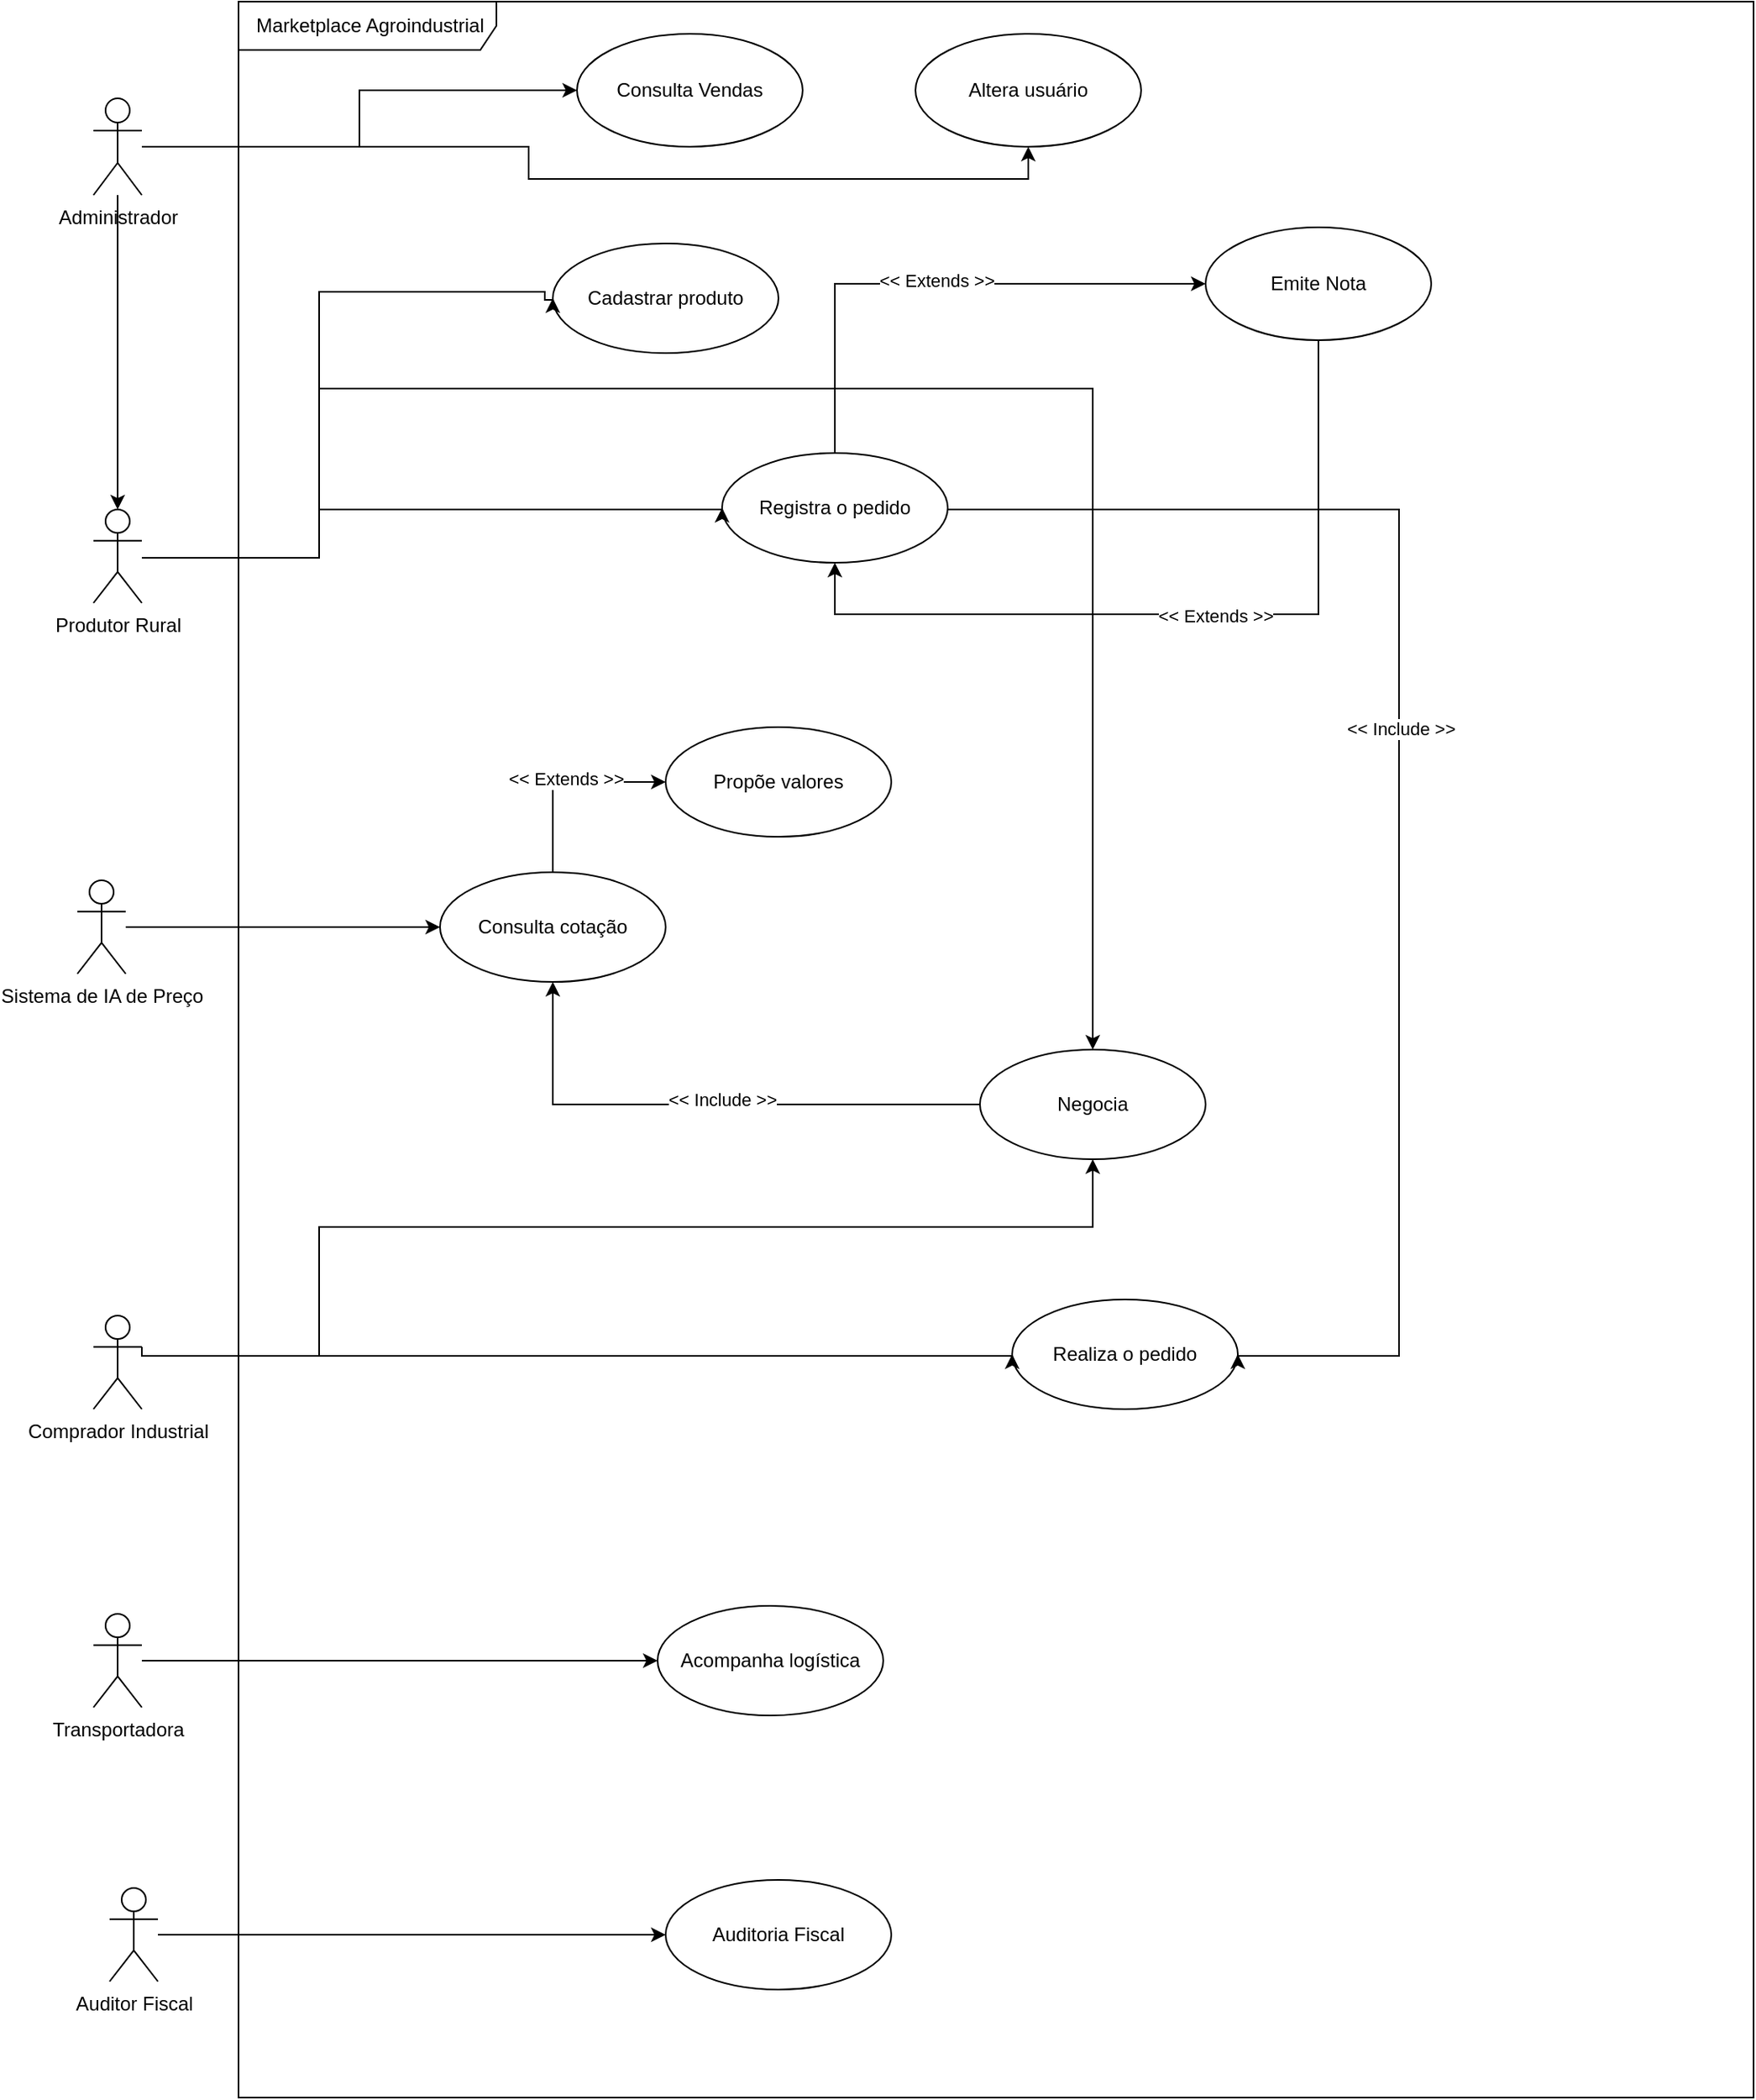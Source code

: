 <mxfile version="27.0.9">
  <diagram name="Page-1" id="98fTGKxyj-8AHJU92eOd">
    <mxGraphModel dx="1319" dy="2855" grid="1" gridSize="10" guides="1" tooltips="1" connect="1" arrows="1" fold="1" page="1" pageScale="1" pageWidth="850" pageHeight="1100" math="0" shadow="0">
      <root>
        <mxCell id="0" />
        <mxCell id="1" parent="0" />
        <mxCell id="Tfgkb5m6mbBWtJtG2ORI-1" value="&lt;div&gt;&amp;nbsp;Marketplace Agroindustrial&lt;/div&gt;" style="shape=umlFrame;whiteSpace=wrap;html=1;pointerEvents=0;recursiveResize=0;container=1;collapsible=0;width=160;" vertex="1" parent="1">
          <mxGeometry x="170" y="-1350" width="940" height="1300" as="geometry" />
        </mxCell>
        <mxCell id="Tfgkb5m6mbBWtJtG2ORI-53" value="Emite Nota" style="ellipse;whiteSpace=wrap;html=1;" vertex="1" parent="Tfgkb5m6mbBWtJtG2ORI-1">
          <mxGeometry x="600" y="140" width="140" height="70" as="geometry" />
        </mxCell>
        <mxCell id="Tfgkb5m6mbBWtJtG2ORI-10" value="&lt;div&gt;Cadastrar produto&lt;/div&gt;" style="ellipse;whiteSpace=wrap;html=1;" vertex="1" parent="Tfgkb5m6mbBWtJtG2ORI-1">
          <mxGeometry x="195" y="150" width="140" height="68" as="geometry" />
        </mxCell>
        <mxCell id="Tfgkb5m6mbBWtJtG2ORI-36" style="rounded=0;orthogonalLoop=1;jettySize=auto;html=1;entryX=0;entryY=0.5;entryDx=0;entryDy=0;edgeStyle=orthogonalEdgeStyle;" edge="1" parent="Tfgkb5m6mbBWtJtG2ORI-1" source="Tfgkb5m6mbBWtJtG2ORI-12" target="Tfgkb5m6mbBWtJtG2ORI-28">
          <mxGeometry relative="1" as="geometry">
            <mxPoint x="350" y="440" as="targetPoint" />
          </mxGeometry>
        </mxCell>
        <mxCell id="Tfgkb5m6mbBWtJtG2ORI-37" value="&lt;div&gt;&amp;lt;&amp;lt; Extends &amp;gt;&amp;gt;&lt;/div&gt;" style="edgeLabel;html=1;align=center;verticalAlign=middle;resizable=0;points=[];" vertex="1" connectable="0" parent="Tfgkb5m6mbBWtJtG2ORI-36">
          <mxGeometry x="0.019" y="2" relative="1" as="geometry">
            <mxPoint as="offset" />
          </mxGeometry>
        </mxCell>
        <mxCell id="Tfgkb5m6mbBWtJtG2ORI-12" value="Consulta cotação" style="ellipse;whiteSpace=wrap;html=1;" vertex="1" parent="Tfgkb5m6mbBWtJtG2ORI-1">
          <mxGeometry x="125" y="540" width="140" height="68" as="geometry" />
        </mxCell>
        <mxCell id="Tfgkb5m6mbBWtJtG2ORI-28" value="Propõe valores" style="ellipse;whiteSpace=wrap;html=1;" vertex="1" parent="Tfgkb5m6mbBWtJtG2ORI-1">
          <mxGeometry x="265" y="450" width="140" height="68" as="geometry" />
        </mxCell>
        <mxCell id="Tfgkb5m6mbBWtJtG2ORI-33" style="rounded=0;orthogonalLoop=1;jettySize=auto;html=1;entryX=0.5;entryY=1;entryDx=0;entryDy=0;exitX=0;exitY=0.5;exitDx=0;exitDy=0;edgeStyle=orthogonalEdgeStyle;" edge="1" parent="Tfgkb5m6mbBWtJtG2ORI-1" source="Tfgkb5m6mbBWtJtG2ORI-30" target="Tfgkb5m6mbBWtJtG2ORI-12">
          <mxGeometry relative="1" as="geometry" />
        </mxCell>
        <mxCell id="Tfgkb5m6mbBWtJtG2ORI-34" value="&amp;lt;&amp;lt; Include &amp;gt;&amp;gt;" style="edgeLabel;html=1;align=center;verticalAlign=middle;resizable=0;points=[];" vertex="1" connectable="0" parent="Tfgkb5m6mbBWtJtG2ORI-33">
          <mxGeometry x="-0.059" y="-4" relative="1" as="geometry">
            <mxPoint y="1" as="offset" />
          </mxGeometry>
        </mxCell>
        <mxCell id="Tfgkb5m6mbBWtJtG2ORI-30" value="Negocia" style="ellipse;whiteSpace=wrap;html=1;" vertex="1" parent="Tfgkb5m6mbBWtJtG2ORI-1">
          <mxGeometry x="460" y="650" width="140" height="68" as="geometry" />
        </mxCell>
        <mxCell id="Tfgkb5m6mbBWtJtG2ORI-45" style="edgeStyle=orthogonalEdgeStyle;rounded=0;orthogonalLoop=1;jettySize=auto;html=1;entryX=0.5;entryY=0;entryDx=0;entryDy=0;" edge="1" parent="Tfgkb5m6mbBWtJtG2ORI-1" source="Tfgkb5m6mbBWtJtG2ORI-2" target="Tfgkb5m6mbBWtJtG2ORI-30">
          <mxGeometry relative="1" as="geometry">
            <Array as="points">
              <mxPoint x="50" y="345" />
              <mxPoint x="50" y="240" />
              <mxPoint x="530" y="240" />
            </Array>
          </mxGeometry>
        </mxCell>
        <mxCell id="Tfgkb5m6mbBWtJtG2ORI-46" value="&lt;div&gt;Realiza o pedido&lt;/div&gt;" style="ellipse;whiteSpace=wrap;html=1;" vertex="1" parent="Tfgkb5m6mbBWtJtG2ORI-1">
          <mxGeometry x="480" y="805" width="140" height="68" as="geometry" />
        </mxCell>
        <mxCell id="Tfgkb5m6mbBWtJtG2ORI-51" style="edgeStyle=orthogonalEdgeStyle;rounded=0;orthogonalLoop=1;jettySize=auto;html=1;entryX=1;entryY=0.5;entryDx=0;entryDy=0;exitX=1;exitY=0.5;exitDx=0;exitDy=0;" edge="1" parent="Tfgkb5m6mbBWtJtG2ORI-1" source="Tfgkb5m6mbBWtJtG2ORI-49" target="Tfgkb5m6mbBWtJtG2ORI-46">
          <mxGeometry relative="1" as="geometry">
            <Array as="points">
              <mxPoint x="720" y="315" />
              <mxPoint x="720" y="840" />
            </Array>
          </mxGeometry>
        </mxCell>
        <mxCell id="Tfgkb5m6mbBWtJtG2ORI-52" value="&amp;lt;&amp;lt; Include &amp;gt;&amp;gt;" style="edgeLabel;html=1;align=center;verticalAlign=middle;resizable=0;points=[];" vertex="1" connectable="0" parent="Tfgkb5m6mbBWtJtG2ORI-51">
          <mxGeometry x="-0.08" y="1" relative="1" as="geometry">
            <mxPoint as="offset" />
          </mxGeometry>
        </mxCell>
        <mxCell id="Tfgkb5m6mbBWtJtG2ORI-49" value="Registra o pedido" style="ellipse;whiteSpace=wrap;html=1;" vertex="1" parent="Tfgkb5m6mbBWtJtG2ORI-1">
          <mxGeometry x="300" y="280" width="140" height="68" as="geometry" />
        </mxCell>
        <mxCell id="Tfgkb5m6mbBWtJtG2ORI-55" value="0" style="edgeStyle=orthogonalEdgeStyle;rounded=0;orthogonalLoop=1;jettySize=auto;html=1;entryX=0.5;entryY=1;entryDx=0;entryDy=0;exitX=0.5;exitY=1;exitDx=0;exitDy=0;" edge="1" parent="Tfgkb5m6mbBWtJtG2ORI-1" source="Tfgkb5m6mbBWtJtG2ORI-53" target="Tfgkb5m6mbBWtJtG2ORI-49">
          <mxGeometry relative="1" as="geometry">
            <mxPoint x="670" y="210" as="sourcePoint" />
            <Array as="points">
              <mxPoint x="670" y="380" />
              <mxPoint x="370" y="380" />
            </Array>
          </mxGeometry>
        </mxCell>
        <mxCell id="Tfgkb5m6mbBWtJtG2ORI-56" value="&amp;lt;&amp;lt; Extends &amp;gt;&amp;gt;" style="edgeLabel;html=1;align=center;verticalAlign=middle;resizable=0;points=[];" vertex="1" connectable="0" parent="Tfgkb5m6mbBWtJtG2ORI-55">
          <mxGeometry x="-0.065" relative="1" as="geometry">
            <mxPoint y="1" as="offset" />
          </mxGeometry>
        </mxCell>
        <mxCell id="Tfgkb5m6mbBWtJtG2ORI-57" value="Acompanha logística" style="ellipse;whiteSpace=wrap;html=1;" vertex="1" parent="Tfgkb5m6mbBWtJtG2ORI-1">
          <mxGeometry x="260" y="995" width="140" height="68" as="geometry" />
        </mxCell>
        <mxCell id="Tfgkb5m6mbBWtJtG2ORI-60" value="Auditoria Fiscal" style="ellipse;whiteSpace=wrap;html=1;" vertex="1" parent="Tfgkb5m6mbBWtJtG2ORI-1">
          <mxGeometry x="265" y="1165" width="140" height="68" as="geometry" />
        </mxCell>
        <mxCell id="Tfgkb5m6mbBWtJtG2ORI-54" style="edgeStyle=orthogonalEdgeStyle;rounded=0;orthogonalLoop=1;jettySize=auto;html=1;exitX=0.5;exitY=0;exitDx=0;exitDy=0;entryX=0;entryY=0.5;entryDx=0;entryDy=0;" edge="1" parent="Tfgkb5m6mbBWtJtG2ORI-1" source="Tfgkb5m6mbBWtJtG2ORI-49" target="Tfgkb5m6mbBWtJtG2ORI-53">
          <mxGeometry relative="1" as="geometry">
            <mxPoint x="-50" y="280" as="sourcePoint" />
            <mxPoint x="600" y="175" as="targetPoint" />
            <Array as="points">
              <mxPoint x="370" y="175" />
            </Array>
          </mxGeometry>
        </mxCell>
        <mxCell id="Tfgkb5m6mbBWtJtG2ORI-62" value="&amp;lt;&amp;lt; Extends &amp;gt;&amp;gt;" style="edgeLabel;html=1;align=center;verticalAlign=middle;resizable=0;points=[];" vertex="1" connectable="0" parent="Tfgkb5m6mbBWtJtG2ORI-54">
          <mxGeometry x="0.003" y="2" relative="1" as="geometry">
            <mxPoint as="offset" />
          </mxGeometry>
        </mxCell>
        <mxCell id="Tfgkb5m6mbBWtJtG2ORI-11" style="rounded=0;orthogonalLoop=1;jettySize=auto;html=1;edgeStyle=orthogonalEdgeStyle;entryX=0;entryY=0.5;entryDx=0;entryDy=0;" edge="1" parent="Tfgkb5m6mbBWtJtG2ORI-1" source="Tfgkb5m6mbBWtJtG2ORI-2" target="Tfgkb5m6mbBWtJtG2ORI-10">
          <mxGeometry relative="1" as="geometry">
            <mxPoint x="180" y="555" as="targetPoint" />
            <Array as="points">
              <mxPoint x="50" y="345" />
              <mxPoint x="50" y="180" />
              <mxPoint x="190" y="180" />
              <mxPoint x="190" y="185" />
            </Array>
          </mxGeometry>
        </mxCell>
        <mxCell id="Tfgkb5m6mbBWtJtG2ORI-50" style="edgeStyle=orthogonalEdgeStyle;rounded=0;orthogonalLoop=1;jettySize=auto;html=1;entryX=0;entryY=0.5;entryDx=0;entryDy=0;" edge="1" parent="Tfgkb5m6mbBWtJtG2ORI-1" source="Tfgkb5m6mbBWtJtG2ORI-2" target="Tfgkb5m6mbBWtJtG2ORI-49">
          <mxGeometry relative="1" as="geometry">
            <Array as="points">
              <mxPoint x="50" y="345" />
              <mxPoint x="50" y="315" />
            </Array>
          </mxGeometry>
        </mxCell>
        <mxCell id="Tfgkb5m6mbBWtJtG2ORI-2" value="&lt;div&gt;Produtor Rural&lt;/div&gt;" style="shape=umlActor;verticalLabelPosition=bottom;verticalAlign=top;html=1;" vertex="1" parent="Tfgkb5m6mbBWtJtG2ORI-1">
          <mxGeometry x="-90" y="315" width="30" height="58" as="geometry" />
        </mxCell>
        <mxCell id="Tfgkb5m6mbBWtJtG2ORI-48" style="edgeStyle=orthogonalEdgeStyle;rounded=0;orthogonalLoop=1;jettySize=auto;html=1;entryX=0;entryY=0.5;entryDx=0;entryDy=0;" edge="1" parent="Tfgkb5m6mbBWtJtG2ORI-1" source="Tfgkb5m6mbBWtJtG2ORI-3" target="Tfgkb5m6mbBWtJtG2ORI-46">
          <mxGeometry relative="1" as="geometry">
            <Array as="points">
              <mxPoint x="220" y="840" />
              <mxPoint x="220" y="840" />
            </Array>
          </mxGeometry>
        </mxCell>
        <mxCell id="Tfgkb5m6mbBWtJtG2ORI-3" value="&lt;div&gt;Comprador Industrial&lt;/div&gt;" style="shape=umlActor;verticalLabelPosition=bottom;verticalAlign=top;html=1;" vertex="1" parent="Tfgkb5m6mbBWtJtG2ORI-1">
          <mxGeometry x="-90" y="815" width="30" height="58" as="geometry" />
        </mxCell>
        <mxCell id="Tfgkb5m6mbBWtJtG2ORI-61" style="edgeStyle=orthogonalEdgeStyle;rounded=0;orthogonalLoop=1;jettySize=auto;html=1;entryX=0;entryY=0.5;entryDx=0;entryDy=0;" edge="1" parent="Tfgkb5m6mbBWtJtG2ORI-1" source="Tfgkb5m6mbBWtJtG2ORI-8" target="Tfgkb5m6mbBWtJtG2ORI-60">
          <mxGeometry relative="1" as="geometry" />
        </mxCell>
        <mxCell id="Tfgkb5m6mbBWtJtG2ORI-8" value="&lt;div&gt;Auditor Fiscal&lt;/div&gt;" style="shape=umlActor;verticalLabelPosition=bottom;verticalAlign=top;html=1;" vertex="1" parent="Tfgkb5m6mbBWtJtG2ORI-1">
          <mxGeometry x="-80" y="1170" width="30" height="58" as="geometry" />
        </mxCell>
        <mxCell id="Tfgkb5m6mbBWtJtG2ORI-5" value="&lt;div&gt;Sistema de IA de Preço&lt;/div&gt;" style="shape=umlActor;verticalLabelPosition=bottom;verticalAlign=top;html=1;" vertex="1" parent="Tfgkb5m6mbBWtJtG2ORI-1">
          <mxGeometry x="-100" y="545" width="30" height="58" as="geometry" />
        </mxCell>
        <mxCell id="Tfgkb5m6mbBWtJtG2ORI-22" style="rounded=0;orthogonalLoop=1;jettySize=auto;html=1;entryX=0;entryY=0.5;entryDx=0;entryDy=0;edgeStyle=orthogonalEdgeStyle;" edge="1" parent="Tfgkb5m6mbBWtJtG2ORI-1" source="Tfgkb5m6mbBWtJtG2ORI-5" target="Tfgkb5m6mbBWtJtG2ORI-12">
          <mxGeometry relative="1" as="geometry" />
        </mxCell>
        <mxCell id="Tfgkb5m6mbBWtJtG2ORI-31" style="rounded=0;orthogonalLoop=1;jettySize=auto;html=1;entryX=0.5;entryY=1;entryDx=0;entryDy=0;edgeStyle=orthogonalEdgeStyle;exitX=1;exitY=0.333;exitDx=0;exitDy=0;exitPerimeter=0;" edge="1" parent="Tfgkb5m6mbBWtJtG2ORI-1" source="Tfgkb5m6mbBWtJtG2ORI-3" target="Tfgkb5m6mbBWtJtG2ORI-30">
          <mxGeometry relative="1" as="geometry">
            <Array as="points">
              <mxPoint x="-60" y="840" />
              <mxPoint x="50" y="840" />
              <mxPoint x="50" y="760" />
              <mxPoint x="530" y="760" />
            </Array>
          </mxGeometry>
        </mxCell>
        <mxCell id="Tfgkb5m6mbBWtJtG2ORI-4" value="&lt;div&gt;Transportadora&lt;/div&gt;" style="shape=umlActor;verticalLabelPosition=bottom;verticalAlign=top;html=1;" vertex="1" parent="Tfgkb5m6mbBWtJtG2ORI-1">
          <mxGeometry x="-90" y="1000" width="30" height="58" as="geometry" />
        </mxCell>
        <mxCell id="Tfgkb5m6mbBWtJtG2ORI-58" style="edgeStyle=orthogonalEdgeStyle;rounded=0;orthogonalLoop=1;jettySize=auto;html=1;entryX=0;entryY=0.5;entryDx=0;entryDy=0;" edge="1" parent="Tfgkb5m6mbBWtJtG2ORI-1" source="Tfgkb5m6mbBWtJtG2ORI-4" target="Tfgkb5m6mbBWtJtG2ORI-57">
          <mxGeometry relative="1" as="geometry" />
        </mxCell>
        <mxCell id="Tfgkb5m6mbBWtJtG2ORI-71" value="Consulta Vendas" style="ellipse;whiteSpace=wrap;html=1;" vertex="1" parent="Tfgkb5m6mbBWtJtG2ORI-1">
          <mxGeometry x="210" y="20" width="140" height="70" as="geometry" />
        </mxCell>
        <mxCell id="Tfgkb5m6mbBWtJtG2ORI-73" value="Altera usuário" style="ellipse;whiteSpace=wrap;html=1;" vertex="1" parent="Tfgkb5m6mbBWtJtG2ORI-1">
          <mxGeometry x="420" y="20" width="140" height="70" as="geometry" />
        </mxCell>
        <mxCell id="Tfgkb5m6mbBWtJtG2ORI-72" style="edgeStyle=orthogonalEdgeStyle;rounded=0;orthogonalLoop=1;jettySize=auto;html=1;entryX=0;entryY=0.5;entryDx=0;entryDy=0;" edge="1" parent="1" source="Tfgkb5m6mbBWtJtG2ORI-9" target="Tfgkb5m6mbBWtJtG2ORI-71">
          <mxGeometry relative="1" as="geometry" />
        </mxCell>
        <mxCell id="Tfgkb5m6mbBWtJtG2ORI-74" style="edgeStyle=orthogonalEdgeStyle;rounded=0;orthogonalLoop=1;jettySize=auto;html=1;entryX=0.5;entryY=1;entryDx=0;entryDy=0;" edge="1" parent="1" source="Tfgkb5m6mbBWtJtG2ORI-9" target="Tfgkb5m6mbBWtJtG2ORI-73">
          <mxGeometry relative="1" as="geometry" />
        </mxCell>
        <mxCell id="Tfgkb5m6mbBWtJtG2ORI-9" value="&lt;div&gt;Administrador&lt;/div&gt;" style="shape=umlActor;verticalLabelPosition=bottom;verticalAlign=top;html=1;" vertex="1" parent="1">
          <mxGeometry x="80" y="-1290" width="30" height="60" as="geometry" />
        </mxCell>
        <mxCell id="Tfgkb5m6mbBWtJtG2ORI-70" style="edgeStyle=orthogonalEdgeStyle;rounded=0;orthogonalLoop=1;jettySize=auto;html=1;entryX=0.5;entryY=0;entryDx=0;entryDy=0;entryPerimeter=0;" edge="1" parent="1" source="Tfgkb5m6mbBWtJtG2ORI-9" target="Tfgkb5m6mbBWtJtG2ORI-2">
          <mxGeometry relative="1" as="geometry" />
        </mxCell>
      </root>
    </mxGraphModel>
  </diagram>
</mxfile>

